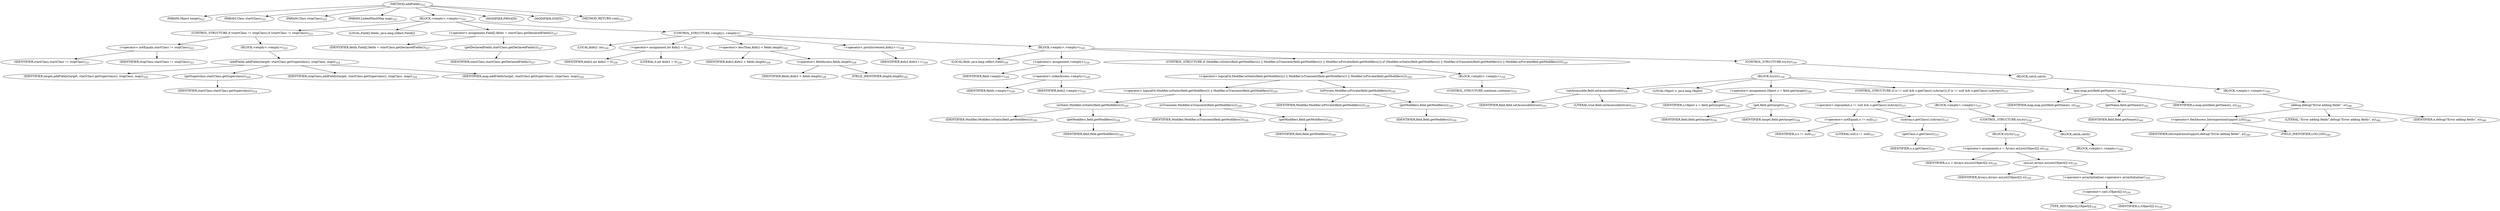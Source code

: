digraph "addFields" {  
"1008" [label = <(METHOD,addFields)<SUB>322</SUB>> ]
"1009" [label = <(PARAM,Object target)<SUB>322</SUB>> ]
"1010" [label = <(PARAM,Class startClass)<SUB>322</SUB>> ]
"1011" [label = <(PARAM,Class stopClass)<SUB>322</SUB>> ]
"1012" [label = <(PARAM,LinkedHashMap map)<SUB>322</SUB>> ]
"1013" [label = <(BLOCK,&lt;empty&gt;,&lt;empty&gt;)<SUB>322</SUB>> ]
"1014" [label = <(CONTROL_STRUCTURE,if (startClass != stopClass),if (startClass != stopClass))<SUB>323</SUB>> ]
"1015" [label = <(&lt;operator&gt;.notEquals,startClass != stopClass)<SUB>323</SUB>> ]
"1016" [label = <(IDENTIFIER,startClass,startClass != stopClass)<SUB>323</SUB>> ]
"1017" [label = <(IDENTIFIER,stopClass,startClass != stopClass)<SUB>323</SUB>> ]
"1018" [label = <(BLOCK,&lt;empty&gt;,&lt;empty&gt;)<SUB>323</SUB>> ]
"1019" [label = <(addFields,addFields(target, startClass.getSuperclass(), stopClass, map))<SUB>324</SUB>> ]
"1020" [label = <(IDENTIFIER,target,addFields(target, startClass.getSuperclass(), stopClass, map))<SUB>324</SUB>> ]
"1021" [label = <(getSuperclass,startClass.getSuperclass())<SUB>324</SUB>> ]
"1022" [label = <(IDENTIFIER,startClass,startClass.getSuperclass())<SUB>324</SUB>> ]
"1023" [label = <(IDENTIFIER,stopClass,addFields(target, startClass.getSuperclass(), stopClass, map))<SUB>324</SUB>> ]
"1024" [label = <(IDENTIFIER,map,addFields(target, startClass.getSuperclass(), stopClass, map))<SUB>324</SUB>> ]
"1025" [label = <(LOCAL,Field[] fields: java.lang.reflect.Field[])> ]
"1026" [label = <(&lt;operator&gt;.assignment,Field[] fields = startClass.getDeclaredFields())<SUB>327</SUB>> ]
"1027" [label = <(IDENTIFIER,fields,Field[] fields = startClass.getDeclaredFields())<SUB>327</SUB>> ]
"1028" [label = <(getDeclaredFields,startClass.getDeclaredFields())<SUB>327</SUB>> ]
"1029" [label = <(IDENTIFIER,startClass,startClass.getDeclaredFields())<SUB>327</SUB>> ]
"1030" [label = <(CONTROL_STRUCTURE,&lt;empty&gt;,&lt;empty&gt;)> ]
"1031" [label = <(LOCAL,$idx2: int)<SUB>328</SUB>> ]
"1032" [label = <(&lt;operator&gt;.assignment,int $idx2 = 0)<SUB>328</SUB>> ]
"1033" [label = <(IDENTIFIER,$idx2,int $idx2 = 0)<SUB>328</SUB>> ]
"1034" [label = <(LITERAL,0,int $idx2 = 0)<SUB>328</SUB>> ]
"1035" [label = <(&lt;operator&gt;.lessThan,$idx2 &lt; fields.length)<SUB>328</SUB>> ]
"1036" [label = <(IDENTIFIER,$idx2,$idx2 &lt; fields.length)<SUB>328</SUB>> ]
"1037" [label = <(&lt;operator&gt;.fieldAccess,fields.length)<SUB>328</SUB>> ]
"1038" [label = <(IDENTIFIER,fields,$idx2 &lt; fields.length)<SUB>328</SUB>> ]
"1039" [label = <(FIELD_IDENTIFIER,length,length)<SUB>328</SUB>> ]
"1040" [label = <(&lt;operator&gt;.postIncrement,$idx2++)<SUB>328</SUB>> ]
"1041" [label = <(IDENTIFIER,$idx2,$idx2++)<SUB>328</SUB>> ]
"1042" [label = <(BLOCK,&lt;empty&gt;,&lt;empty&gt;)<SUB>328</SUB>> ]
"1043" [label = <(LOCAL,field: java.lang.reflect.Field)<SUB>328</SUB>> ]
"1044" [label = <(&lt;operator&gt;.assignment,&lt;empty&gt;)<SUB>328</SUB>> ]
"1045" [label = <(IDENTIFIER,field,&lt;empty&gt;)<SUB>328</SUB>> ]
"1046" [label = <(&lt;operator&gt;.indexAccess,&lt;empty&gt;)<SUB>328</SUB>> ]
"1047" [label = <(IDENTIFIER,fields,&lt;empty&gt;)<SUB>328</SUB>> ]
"1048" [label = <(IDENTIFIER,$idx2,&lt;empty&gt;)<SUB>328</SUB>> ]
"1049" [label = <(CONTROL_STRUCTURE,if (Modifier.isStatic(field.getModifiers()) || Modifier.isTransient(field.getModifiers()) || Modifier.isPrivate(field.getModifiers())),if (Modifier.isStatic(field.getModifiers()) || Modifier.isTransient(field.getModifiers()) || Modifier.isPrivate(field.getModifiers())))<SUB>329</SUB>> ]
"1050" [label = <(&lt;operator&gt;.logicalOr,Modifier.isStatic(field.getModifiers()) || Modifier.isTransient(field.getModifiers()) || Modifier.isPrivate(field.getModifiers()))<SUB>329</SUB>> ]
"1051" [label = <(&lt;operator&gt;.logicalOr,Modifier.isStatic(field.getModifiers()) || Modifier.isTransient(field.getModifiers()))<SUB>329</SUB>> ]
"1052" [label = <(isStatic,Modifier.isStatic(field.getModifiers()))<SUB>329</SUB>> ]
"1053" [label = <(IDENTIFIER,Modifier,Modifier.isStatic(field.getModifiers()))<SUB>329</SUB>> ]
"1054" [label = <(getModifiers,field.getModifiers())<SUB>329</SUB>> ]
"1055" [label = <(IDENTIFIER,field,field.getModifiers())<SUB>329</SUB>> ]
"1056" [label = <(isTransient,Modifier.isTransient(field.getModifiers()))<SUB>329</SUB>> ]
"1057" [label = <(IDENTIFIER,Modifier,Modifier.isTransient(field.getModifiers()))<SUB>329</SUB>> ]
"1058" [label = <(getModifiers,field.getModifiers())<SUB>329</SUB>> ]
"1059" [label = <(IDENTIFIER,field,field.getModifiers())<SUB>329</SUB>> ]
"1060" [label = <(isPrivate,Modifier.isPrivate(field.getModifiers()))<SUB>330</SUB>> ]
"1061" [label = <(IDENTIFIER,Modifier,Modifier.isPrivate(field.getModifiers()))<SUB>330</SUB>> ]
"1062" [label = <(getModifiers,field.getModifiers())<SUB>330</SUB>> ]
"1063" [label = <(IDENTIFIER,field,field.getModifiers())<SUB>330</SUB>> ]
"1064" [label = <(BLOCK,&lt;empty&gt;,&lt;empty&gt;)<SUB>330</SUB>> ]
"1065" [label = <(CONTROL_STRUCTURE,continue;,continue;)<SUB>331</SUB>> ]
"1066" [label = <(CONTROL_STRUCTURE,try,try)<SUB>334</SUB>> ]
"1067" [label = <(BLOCK,try,try)<SUB>334</SUB>> ]
"1068" [label = <(setAccessible,field.setAccessible(true))<SUB>335</SUB>> ]
"1069" [label = <(IDENTIFIER,field,field.setAccessible(true))<SUB>335</SUB>> ]
"1070" [label = <(LITERAL,true,field.setAccessible(true))<SUB>335</SUB>> ]
"1071" [label = <(LOCAL,Object o: java.lang.Object)> ]
"1072" [label = <(&lt;operator&gt;.assignment,Object o = field.get(target))<SUB>336</SUB>> ]
"1073" [label = <(IDENTIFIER,o,Object o = field.get(target))<SUB>336</SUB>> ]
"1074" [label = <(get,field.get(target))<SUB>336</SUB>> ]
"1075" [label = <(IDENTIFIER,field,field.get(target))<SUB>336</SUB>> ]
"1076" [label = <(IDENTIFIER,target,field.get(target))<SUB>336</SUB>> ]
"1077" [label = <(CONTROL_STRUCTURE,if (o != null &amp;&amp; o.getClass().isArray()),if (o != null &amp;&amp; o.getClass().isArray()))<SUB>337</SUB>> ]
"1078" [label = <(&lt;operator&gt;.logicalAnd,o != null &amp;&amp; o.getClass().isArray())<SUB>337</SUB>> ]
"1079" [label = <(&lt;operator&gt;.notEquals,o != null)<SUB>337</SUB>> ]
"1080" [label = <(IDENTIFIER,o,o != null)<SUB>337</SUB>> ]
"1081" [label = <(LITERAL,null,o != null)<SUB>337</SUB>> ]
"1082" [label = <(isArray,o.getClass().isArray())<SUB>337</SUB>> ]
"1083" [label = <(getClass,o.getClass())<SUB>337</SUB>> ]
"1084" [label = <(IDENTIFIER,o,o.getClass())<SUB>337</SUB>> ]
"1085" [label = <(BLOCK,&lt;empty&gt;,&lt;empty&gt;)<SUB>337</SUB>> ]
"1086" [label = <(CONTROL_STRUCTURE,try,try)<SUB>338</SUB>> ]
"1087" [label = <(BLOCK,try,try)<SUB>338</SUB>> ]
"1088" [label = <(&lt;operator&gt;.assignment,o = Arrays.asList((Object[]) o))<SUB>339</SUB>> ]
"1089" [label = <(IDENTIFIER,o,o = Arrays.asList((Object[]) o))<SUB>339</SUB>> ]
"1090" [label = <(asList,Arrays.asList((Object[]) o))<SUB>339</SUB>> ]
"1091" [label = <(IDENTIFIER,Arrays,Arrays.asList((Object[]) o))<SUB>339</SUB>> ]
"1092" [label = <(&lt;operator&gt;.arrayInitializer,&lt;operator&gt;.arrayInitializer)<SUB>339</SUB>> ]
"1093" [label = <(&lt;operator&gt;.cast,(Object[]) o)<SUB>339</SUB>> ]
"1094" [label = <(TYPE_REF,Object[],Object[])<SUB>339</SUB>> ]
"1095" [label = <(IDENTIFIER,o,(Object[]) o)<SUB>339</SUB>> ]
"1096" [label = <(BLOCK,catch,catch)> ]
"1097" [label = <(BLOCK,&lt;empty&gt;,&lt;empty&gt;)<SUB>340</SUB>> ]
"1098" [label = <(put,map.put(field.getName(), o))<SUB>344</SUB>> ]
"1099" [label = <(IDENTIFIER,map,map.put(field.getName(), o))<SUB>344</SUB>> ]
"1100" [label = <(getName,field.getName())<SUB>344</SUB>> ]
"1101" [label = <(IDENTIFIER,field,field.getName())<SUB>344</SUB>> ]
"1102" [label = <(IDENTIFIER,o,map.put(field.getName(), o))<SUB>344</SUB>> ]
"1103" [label = <(BLOCK,catch,catch)> ]
"1104" [label = <(BLOCK,&lt;empty&gt;,&lt;empty&gt;)<SUB>345</SUB>> ]
"1105" [label = <(debug,debug(&quot;Error adding fields&quot;, e))<SUB>346</SUB>> ]
"1106" [label = <(&lt;operator&gt;.fieldAccess,IntrospectionSupport.LOG)<SUB>346</SUB>> ]
"1107" [label = <(IDENTIFIER,IntrospectionSupport,debug(&quot;Error adding fields&quot;, e))<SUB>346</SUB>> ]
"1108" [label = <(FIELD_IDENTIFIER,LOG,LOG)<SUB>346</SUB>> ]
"1109" [label = <(LITERAL,&quot;Error adding fields&quot;,debug(&quot;Error adding fields&quot;, e))<SUB>346</SUB>> ]
"1110" [label = <(IDENTIFIER,e,debug(&quot;Error adding fields&quot;, e))<SUB>346</SUB>> ]
"1111" [label = <(MODIFIER,PRIVATE)> ]
"1112" [label = <(MODIFIER,STATIC)> ]
"1113" [label = <(METHOD_RETURN,void)<SUB>322</SUB>> ]
  "1008" -> "1009" 
  "1008" -> "1010" 
  "1008" -> "1011" 
  "1008" -> "1012" 
  "1008" -> "1013" 
  "1008" -> "1111" 
  "1008" -> "1112" 
  "1008" -> "1113" 
  "1013" -> "1014" 
  "1013" -> "1025" 
  "1013" -> "1026" 
  "1013" -> "1030" 
  "1014" -> "1015" 
  "1014" -> "1018" 
  "1015" -> "1016" 
  "1015" -> "1017" 
  "1018" -> "1019" 
  "1019" -> "1020" 
  "1019" -> "1021" 
  "1019" -> "1023" 
  "1019" -> "1024" 
  "1021" -> "1022" 
  "1026" -> "1027" 
  "1026" -> "1028" 
  "1028" -> "1029" 
  "1030" -> "1031" 
  "1030" -> "1032" 
  "1030" -> "1035" 
  "1030" -> "1040" 
  "1030" -> "1042" 
  "1032" -> "1033" 
  "1032" -> "1034" 
  "1035" -> "1036" 
  "1035" -> "1037" 
  "1037" -> "1038" 
  "1037" -> "1039" 
  "1040" -> "1041" 
  "1042" -> "1043" 
  "1042" -> "1044" 
  "1042" -> "1049" 
  "1042" -> "1066" 
  "1044" -> "1045" 
  "1044" -> "1046" 
  "1046" -> "1047" 
  "1046" -> "1048" 
  "1049" -> "1050" 
  "1049" -> "1064" 
  "1050" -> "1051" 
  "1050" -> "1060" 
  "1051" -> "1052" 
  "1051" -> "1056" 
  "1052" -> "1053" 
  "1052" -> "1054" 
  "1054" -> "1055" 
  "1056" -> "1057" 
  "1056" -> "1058" 
  "1058" -> "1059" 
  "1060" -> "1061" 
  "1060" -> "1062" 
  "1062" -> "1063" 
  "1064" -> "1065" 
  "1066" -> "1067" 
  "1066" -> "1103" 
  "1067" -> "1068" 
  "1067" -> "1071" 
  "1067" -> "1072" 
  "1067" -> "1077" 
  "1067" -> "1098" 
  "1068" -> "1069" 
  "1068" -> "1070" 
  "1072" -> "1073" 
  "1072" -> "1074" 
  "1074" -> "1075" 
  "1074" -> "1076" 
  "1077" -> "1078" 
  "1077" -> "1085" 
  "1078" -> "1079" 
  "1078" -> "1082" 
  "1079" -> "1080" 
  "1079" -> "1081" 
  "1082" -> "1083" 
  "1083" -> "1084" 
  "1085" -> "1086" 
  "1086" -> "1087" 
  "1086" -> "1096" 
  "1087" -> "1088" 
  "1088" -> "1089" 
  "1088" -> "1090" 
  "1090" -> "1091" 
  "1090" -> "1092" 
  "1092" -> "1093" 
  "1093" -> "1094" 
  "1093" -> "1095" 
  "1096" -> "1097" 
  "1098" -> "1099" 
  "1098" -> "1100" 
  "1098" -> "1102" 
  "1100" -> "1101" 
  "1103" -> "1104" 
  "1104" -> "1105" 
  "1105" -> "1106" 
  "1105" -> "1109" 
  "1105" -> "1110" 
  "1106" -> "1107" 
  "1106" -> "1108" 
}
